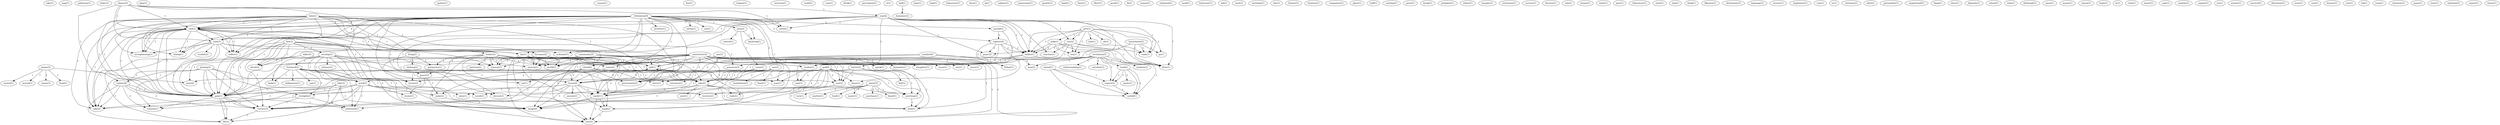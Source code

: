 digraph G {
  luke [ label="luke(1)" ];
  map [ label="map(1)" ];
  politician [ label="politician(1)" ];
  ticket [ label="ticket(1)" ];
  power [ label="power(2)" ];
  mortal [ label="mortal(1)" ];
  wound [ label="wound(1)" ];
  comes [ label="comes(1)" ];
  head [ label="head(1)" ];
  pray [ label="pray(6)" ];
  plan [ label="plan(1)" ];
  gather [ label="gather(1)" ];
  causes [ label="causes(1)" ];
  number [ label="number(6)" ];
  man [ label="man(2)" ];
  name [ label="name(3)" ];
  beast [ label="beast(4)" ];
  fellow [ label="fellow(1)" ];
  live [ label="live(1)" ];
  lookout [ label="lookout(1)" ];
  sell [ label="sell(1)" ];
  eat [ label="eat(1)" ];
  take [ label="take(5)" ];
  tactician [ label="tactician(1)" ];
  sould [ label="sould(1)" ];
  chance [ label="chance(2)" ];
  endure [ label="endure(6)" ];
  stay [ label="stay(4)" ];
  end [ label="end(3)" ];
  death [ label="death(2)" ];
  time [ label="time(5)" ];
  earth [ label="earth(1)" ];
  end [ label="end(1)" ];
  case [ label="case(1)" ];
  worship [ label="worship(2)" ];
  witness [ label="witness(1)" ];
  forehead [ label="forehead(2)" ];
  hadn [ label="hadn(1)" ];
  word [ label="word(5)" ];
  saw [ label="saw(2)" ];
  image [ label="image(6)" ];
  drink [ label="drink(1)" ];
  praying [ label="praying(1)" ];
  strength [ label="strength(2)" ];
  sake [ label="sake(2)" ];
  gain [ label="gain(2)" ];
  withstand [ label="withstand(1)" ];
  gain [ label="gain(1)" ];
  torture [ label="torture(3)" ];
  bring [ label="bring(2)" ];
  prosperity [ label="prosperity(1)" ];
  peace [ label="peace(2)" ];
  clothing [ label="clothing(1)" ];
  perception [ label="perception(1)" ];
  vi [ label="vi(1)" ];
  half [ label="half(1)" ];
  dominate [ label="dominate(2)" ];
  hour [ label="hour(1)" ];
  land [ label="land(1)" ];
  brimstone [ label="brimstone(1)" ];
  altar [ label="altar(1)" ];
  lp [ label="lp(1)" ];
  subject [ label="subject(1)" ];
  possession [ label="possession(1)" ];
  growth [ label="growth(1)" ];
  lamb [ label="lamb(1)" ];
  form [ label="form(1)" ];
  filter [ label="filter(1)" ];
  jacob [ label="jacob(1)" ];
  read [ label="read(3)" ];
  quote [ label="quote(1)" ];
  expect [ label="expect(2)" ];
  unfold [ label="unfold(1)" ];
  fit [ label="fit(1)" ];
  hide [ label="hide(2)" ];
  leader [ label="leader(3)" ];
  becomes [ label="becomes(2)" ];
  hiding [ label="hiding(1)" ];
  suffer [ label="suffer(1)" ];
  die [ label="die(1)" ];
  strengthening [ label="strengthening(1)" ];
  christ [ label="christ(6)" ];
  treason [ label="treason(1)" ];
  government [ label="government(2)" ];
  torment [ label="torment(1)" ];
  life [ label="life(3)" ];
  vice [ label="vice(2)" ];
  reaction [ label="reaction(1)" ];
  schedule [ label="schedule(1)" ];
  panic [ label="panic(2)" ];
  sea [ label="sea(1)" ];
  sank [ label="sank(1)" ];
  bobbe [ label="bobbe(1)" ];
  blew [ label="blew(1)" ];
  discern [ label="discern(1)" ];
  bobbe [ label="bobbe(1)" ];
  realize [ label="realize(1)" ];
  season [ label="season(1)" ];
  outbound [ label="outbound(1)" ];
  week [ label="week(1)" ];
  holocaust [ label="holocaust(1)" ];
  aid [ label="aid(1)" ];
  give [ label="give(1)" ];
  bob [ label="bob(1)" ];
  mike [ label="mike(1)" ];
  ub [ label="ub(1)" ];
  qs [ label="qs(1)" ];
  tribulation [ label="tribulation(9)" ];
  weather [ label="weather(1)" ];
  area [ label="area(2)" ];
  period [ label="period(2)" ];
  rapture [ label="rapture(4)" ];
  daybreak [ label="daybreak(1)" ];
  radio [ label="radio(1)" ];
  sweep [ label="sweep(1)" ];
  year [ label="year(1)" ];
  see [ label="see(1)" ];
  return [ label="return(2)" ];
  institute [ label="institute(1)" ];
  mark [ label="mark(11)" ];
  system [ label="system(1)" ];
  buy [ label="buy(2)" ];
  sell [ label="sell(1)" ];
  world [ label="world(3)" ];
  matt [ label="matt(1)" ];
  cup [ label="cup(1)" ];
  indignation [ label="indignation(1)" ];
  wine [ label="wine(1)" ];
  wrath [ label="wrath(1)" ];
  hand [ label="hand(2)" ];
  worships [ label="worships(1)" ];
  dan [ label="dan(1)" ];
  history [ label="history(1)" ];
  revelation [ label="revelation(5)" ];
  stadium [ label="stadium(1)" ];
  read [ label="read(2)" ];
  presence [ label="presence(3)" ];
  understanding [ label="understanding(1)" ];
  calculate [ label="calculate(1)" ];
  hesitate [ label="hesitate(1)" ];
  companion [ label="companion(1)" ];
  come [ label="come(1)" ];
  control [ label="control(1)" ];
  place [ label="place(1)" ];
  fire [ label="fire(3)" ];
  worship [ label="worship(1)" ];
  horror [ label="horror(2)" ];
  cluff [ label="cluff(1)" ];
  worhsip [ label="worhsip(1)" ];
  perot [ label="perot(1)" ];
  break [ label="break(1)" ];
  water [ label="water(3)" ];
  warfare [ label="warfare(1)" ];
  food [ label="food(1)" ];
  waste [ label="waste(1)" ];
  purchase [ label="purchase(1)" ];
  anything [ label="anything(2)" ];
  blood [ label="blood(1)" ];
  turn [ label="turn(1)" ];
  prohphet [ label="prohphet(1)" ];
  robert [ label="robert(1)" ];
  imagine [ label="imagine(1)" ];
  testimony [ label="testimony(1)" ];
  survive [ label="survive(1)" ];
  one [ label="one(1)" ];
  deceive [ label="deceive(1)" ];
  rule [ label="rule(1)" ];
  money [ label="money(1)" ];
  treaty [ label="treaty(1)" ];
  make [ label="make(2)" ];
  anyone [ label="anyone(1)" ];
  receives [ label="receives(1)" ];
  held [ label="held(1)" ];
  wait [ label="wait(1)" ];
  chose [ label="chose(1)" ];
  order [ label="order(1)" ];
  past [ label="past(1)" ];
  laboratory [ label="laboratory(1)" ];
  start [ label="start(1)" ];
  bible [ label="bible(3)" ];
  trouble [ label="trouble(2)" ];
  ring [ label="ring(1)" ];
  think [ label="think(1)" ];
  likeness [ label="likeness(1)" ];
  christianity [ label="christianity(1)" ];
  language [ label="language(1)" ];
  receive [ label="receive(1)" ];
  implement [ label="implement(1)" ];
  com [ label="com(1)" ];
  tv [ label="tv(1)" ];
  charisma [ label="charisma(1)" ];
  infer [ label="infer(1)" ];
  community [ label="community(2)" ];
  personality [ label="personality(1)" ];
  negativland [ label="negativland(1)" ];
  thing [ label="thing(1)" ];
  beauchaine [ label="beauchaine(2)" ];
  use [ label="use(2)" ];
  humiliation [ label="humiliation(1)" ];
  front [ label="front(1)" ];
  force [ label="force(1)" ];
  renounce [ label="renounce(1)" ];
  slave [ label="slave(1)" ];
  depends [ label="depends(1)" ];
  god [ label="god(6)" ];
  find [ label="find(1)" ];
  school [ label="school(1)" ];
  note [ label="note(1)" ];
  daniel [ label="daniel(1)" ];
  antichrist [ label="antichrist(14)" ];
  speak [ label="speak(1)" ];
  humanity [ label="humanity(1)" ];
  slaughter [ label="slaughter(1)" ];
  cause [ label="cause(1)" ];
  city [ label="city(1)" ];
  move [ label="move(1)" ];
  robe [ label="robe(1)" ];
  limbaugh [ label="limbaugh(1)" ];
  amos [ label="amos(1)" ];
  lake [ label="lake(2)" ];
  means [ label="means(1)" ];
  roman [ label="roman(1)" ];
  hope [ label="hope(1)" ];
  ix [ label="ix(1)" ];
  rush [ label="rush(1)" ];
  watch [ label="watch(1)" ];
  cash [ label="cash(1)" ];
  wisdom [ label="wisdom(1)" ];
  empire [ label="empire(1)" ];
  ico [ label="ico(1)" ];
  motion [ label="motion(1)" ];
  survival [ label="survival(1)" ];
  determine [ label="determine(1)" ];
  store [ label="store(1)" ];
  cost [ label="cost(1)" ];
  heaven [ label="heaven(1)" ];
  rest [ label="rest(1)" ];
  daniel [ label="daniel(1)" ];
  tek [ label="tek(1)" ];
  yayg [ label="yayg(1)" ];
  salvation [ label="salvation(1)" ];
  jesus [ label="jesus(1)" ];
  trust [ label="trust(1)" ];
  matthew [ label="matthew(2)" ];
  expert [ label="expert(1)" ];
  bronx [ label="bronx(1)" ];
  power -> mortal [ label="1" ];
  power -> wound [ label="1" ];
  power -> comes [ label="1" ];
  power -> head [ label="1" ];
  power -> pray [ label="1" ];
  number -> man [ label="3" ];
  number -> name [ label="1" ];
  number -> beast [ label="3" ];
  number -> fellow [ label="1" ];
  sell -> eat [ label="1" ];
  sell -> beast [ label="1" ];
  sell -> take [ label="1" ];
  chance -> endure [ label="1" ];
  chance -> stay [ label="1" ];
  chance -> end [ label="1" ];
  chance -> death [ label="1" ];
  chance -> time [ label="1" ];
  chance -> earth [ label="1" ];
  chance -> end [ label="1" ];
  worship -> witness [ label="1" ];
  worship -> forehead [ label="1" ];
  worship -> hadn [ label="1" ];
  worship -> death [ label="1" ];
  worship -> beast [ label="1" ];
  worship -> word [ label="1" ];
  worship -> saw [ label="1" ];
  worship -> image [ label="2" ];
  praying -> endure [ label="1" ];
  praying -> strength [ label="1" ];
  praying -> sake [ label="1" ];
  praying -> gain [ label="1" ];
  praying -> withstand [ label="1" ];
  praying -> gain [ label="1" ];
  praying -> torture [ label="1" ];
  bring -> prosperity [ label="1" ];
  bring -> peace [ label="1" ];
  bring -> clothing [ label="1" ];
  half -> dominate [ label="1" ];
  read -> quote [ label="3" ];
  read -> expect [ label="1" ];
  read -> unfold [ label="1" ];
  hide -> leader [ label="1" ];
  hide -> end [ label="1" ];
  hide -> becomes [ label="1" ];
  hide -> time [ label="1" ];
  hide -> hiding [ label="1" ];
  hide -> end [ label="1" ];
  hide -> suffer [ label="1" ];
  hide -> sake [ label="1" ];
  hide -> die [ label="1" ];
  hide -> strengthening [ label="1" ];
  hide -> gain [ label="1" ];
  hide -> christ [ label="1" ];
  hide -> treason [ label="1" ];
  hide -> gain [ label="1" ];
  hide -> government [ label="1" ];
  endure -> sake [ label="1" ];
  endure -> gain [ label="2" ];
  endure -> torment [ label="2" ];
  endure -> gain [ label="2" ];
  endure -> torture [ label="2" ];
  endure -> life [ label="2" ];
  stay -> vice [ label="1" ];
  stay -> end [ label="1" ];
  stay -> reaction [ label="1" ];
  stay -> time [ label="1" ];
  stay -> earth [ label="1" ];
  stay -> end [ label="1" ];
  stay -> schedule [ label="1" ];
  stay -> panic [ label="1" ];
  stay -> sea [ label="1" ];
  stay -> sank [ label="1" ];
  stay -> bobbe [ label="1" ];
  stay -> blew [ label="1" ];
  stay -> discern [ label="1" ];
  stay -> bobbe [ label="1" ];
  stay -> realize [ label="1" ];
  give -> vice [ label="1" ];
  give -> bob [ label="1" ];
  give -> mike [ label="1" ];
  give -> ub [ label="1" ];
  give -> sea [ label="1" ];
  give -> sank [ label="1" ];
  give -> bobbe [ label="1" ];
  give -> qs [ label="1" ];
  give -> blew [ label="1" ];
  give -> bobbe [ label="1" ];
  tribulation -> weather [ label="1" ];
  tribulation -> end [ label="3" ];
  tribulation -> area [ label="1" ];
  tribulation -> period [ label="2" ];
  tribulation -> rapture [ label="2" ];
  tribulation -> time [ label="4" ];
  tribulation -> earth [ label="1" ];
  tribulation -> hiding [ label="1" ];
  tribulation -> end [ label="3" ];
  tribulation -> schedule [ label="1" ];
  tribulation -> suffer [ label="1" ];
  tribulation -> sake [ label="1" ];
  tribulation -> die [ label="1" ];
  tribulation -> strengthening [ label="1" ];
  tribulation -> daybreak [ label="1" ];
  tribulation -> gain [ label="1" ];
  tribulation -> radio [ label="1" ];
  tribulation -> christ [ label="1" ];
  tribulation -> discern [ label="1" ];
  tribulation -> gain [ label="1" ];
  tribulation -> sweep [ label="1" ];
  tribulation -> year [ label="2" ];
  tribulation -> government [ label="1" ];
  tribulation -> see [ label="1" ];
  tribulation -> return [ label="1" ];
  leader -> prosperity [ label="1" ];
  leader -> eat [ label="1" ];
  leader -> institute [ label="1" ];
  leader -> name [ label="1" ];
  leader -> peace [ label="1" ];
  leader -> mark [ label="1" ];
  leader -> take [ label="1" ];
  leader -> system [ label="1" ];
  leader -> treason [ label="1" ];
  leader -> buy [ label="1" ];
  leader -> sell [ label="1" ];
  leader -> world [ label="1" ];
  forehead -> cup [ label="1" ];
  forehead -> hadn [ label="1" ];
  forehead -> indignation [ label="1" ];
  forehead -> wine [ label="1" ];
  forehead -> strength [ label="1" ];
  forehead -> word [ label="1" ];
  forehead -> wrath [ label="1" ];
  forehead -> saw [ label="1" ];
  forehead -> hand [ label="1" ];
  vice -> reaction [ label="1" ];
  vice -> panic [ label="1" ];
  vice -> sea [ label="1" ];
  vice -> sank [ label="1" ];
  vice -> blew [ label="1" ];
  vice -> realize [ label="1" ];
  revelation -> man [ label="1" ];
  revelation -> stadium [ label="1" ];
  revelation -> read [ label="1" ];
  revelation -> presence [ label="1" ];
  revelation -> beast [ label="1" ];
  revelation -> understanding [ label="1" ];
  revelation -> calculate [ label="1" ];
  revelation -> expect [ label="1" ];
  revelation -> unfold [ label="1" ];
  end -> time [ label="1" ];
  end -> hiding [ label="1" ];
  end -> suffer [ label="1" ];
  end -> sake [ label="1" ];
  end -> die [ label="1" ];
  end -> strengthening [ label="1" ];
  end -> gain [ label="1" ];
  end -> gain [ label="1" ];
  end -> return [ label="1" ];
  area -> come [ label="1" ];
  area -> control [ label="1" ];
  area -> daybreak [ label="1" ];
  fire -> worship [ label="1" ];
  fire -> death [ label="1" ];
  fire -> presence [ label="1" ];
  fire -> mark [ label="1" ];
  fire -> take [ label="1" ];
  fire -> gain [ label="1" ];
  fire -> torment [ label="1" ];
  fire -> gain [ label="1" ];
  fire -> torture [ label="1" ];
  fire -> image [ label="1" ];
  fire -> life [ label="1" ];
  period -> horror [ label="1" ];
  period -> rapture [ label="1" ];
  worship -> death [ label="1" ];
  worship -> beast [ label="1" ];
  worship -> word [ label="1" ];
  worship -> saw [ label="1" ];
  worship -> image [ label="2" ];
  name -> beast [ label="2" ];
  come -> mark [ label="1" ];
  come -> take [ label="1" ];
  water -> warfare [ label="1" ];
  water -> food [ label="1" ];
  water -> mark [ label="1" ];
  water -> waste [ label="1" ];
  water -> purchase [ label="1" ];
  water -> anything [ label="1" ];
  water -> blood [ label="1" ];
  water -> turn [ label="1" ];
  becomes -> mark [ label="1" ];
  becomes -> take [ label="1" ];
  becomes -> system [ label="1" ];
  becomes -> treason [ label="1" ];
  becomes -> buy [ label="1" ];
  becomes -> sell [ label="1" ];
  becomes -> world [ label="1" ];
  read -> expect [ label="1" ];
  read -> unfold [ label="1" ];
  one -> beast [ label="2" ];
  one -> buy [ label="2" ];
  one -> sell [ label="2" ];
  one -> government [ label="1" ];
  peace -> treaty [ label="1" ];
  peace -> make [ label="1" ];
  beast -> wine [ label="1" ];
  beast -> strength [ label="1" ];
  beast -> anyone [ label="1" ];
  beast -> wrath [ label="1" ];
  beast -> mark [ label="1" ];
  beast -> hand [ label="1" ];
  beast -> receives [ label="1" ];
  beast -> image [ label="1" ];
  horror -> word [ label="1" ];
  horror -> saw [ label="1" ];
  horror -> take [ label="1" ];
  horror -> anything [ label="1" ];
  horror -> held [ label="1" ];
  rapture -> panic [ label="2" ];
  rapture -> bobbe [ label="2" ];
  rapture -> bobbe [ label="2" ];
  rapture -> wait [ label="1" ];
  rapture -> chose [ label="1" ];
  rapture -> realize [ label="2" ];
  bible -> treason [ label="1" ];
  bible -> pray [ label="1" ];
  time -> trouble [ label="1" ];
  time -> hiding [ label="1" ];
  time -> schedule [ label="1" ];
  time -> suffer [ label="1" ];
  time -> sake [ label="1" ];
  time -> die [ label="1" ];
  time -> strengthening [ label="1" ];
  time -> gain [ label="1" ];
  time -> gain [ label="1" ];
  strength -> sake [ label="1" ];
  strength -> withstand [ label="1" ];
  strength -> torture [ label="1" ];
  mike -> sea [ label="1" ];
  mike -> sank [ label="1" ];
  mike -> bobbe [ label="1" ];
  mike -> blew [ label="1" ];
  mike -> bobbe [ label="1" ];
  word -> sake [ label="1" ];
  word -> treaty [ label="1" ];
  word -> gain [ label="1" ];
  word -> withstand [ label="1" ];
  word -> make [ label="1" ];
  word -> held [ label="1" ];
  word -> gain [ label="1" ];
  word -> torture [ label="1" ];
  end -> suffer [ label="1" ];
  end -> sake [ label="1" ];
  end -> die [ label="1" ];
  end -> strengthening [ label="1" ];
  end -> gain [ label="1" ];
  end -> gain [ label="1" ];
  end -> return [ label="1" ];
  community -> mark [ label="1" ];
  community -> take [ label="1" ];
  community -> system [ label="1" ];
  community -> treason [ label="1" ];
  community -> buy [ label="1" ];
  community -> sell [ label="1" ];
  community -> world [ label="1" ];
  beauchaine -> sank [ label="1" ];
  beauchaine -> qs [ label="1" ];
  beauchaine -> blew [ label="1" ];
  beauchaine -> realize [ label="1" ];
  use -> humiliation [ label="1" ];
  use -> mark [ label="1" ];
  use -> front [ label="1" ];
  use -> take [ label="1" ];
  use -> force [ label="1" ];
  use -> renounce [ label="1" ];
  use -> torture [ label="1" ];
  die -> mark [ label="1" ];
  die -> take [ label="1" ];
  die -> system [ label="1" ];
  die -> buy [ label="1" ];
  die -> sell [ label="1" ];
  die -> world [ label="1" ];
  god -> saw [ label="2" ];
  god -> mark [ label="2" ];
  god -> take [ label="2" ];
  god -> hand [ label="1" ];
  god -> anything [ label="1" ];
  god -> wait [ label="1" ];
  god -> held [ label="1" ];
  god -> receives [ label="1" ];
  god -> chose [ label="1" ];
  god -> pray [ label="1" ];
  god -> find [ label="1" ];
  god -> image [ label="2" ];
  god -> return [ label="1" ];
  saw -> held [ label="1" ];
  bobbe -> blew [ label="1" ];
  bobbe -> realize [ label="1" ];
  mark -> hand [ label="3" ];
  mark -> buy [ label="2" ];
  mark -> sell [ label="2" ];
  mark -> image [ label="1" ];
  take -> radio [ label="1" ];
  take -> discern [ label="1" ];
  take -> anything [ label="1" ];
  take -> held [ label="1" ];
  take -> note [ label="1" ];
  take -> image [ label="1" ];
  daniel -> expect [ label="1" ];
  daniel -> unfold [ label="1" ];
  antichrist -> system [ label="1" ];
  antichrist -> gain [ label="1" ];
  antichrist -> christ [ label="1" ];
  antichrist -> treason [ label="1" ];
  antichrist -> buy [ label="1" ];
  antichrist -> speak [ label="2" ];
  antichrist -> humanity [ label="1" ];
  antichrist -> anything [ label="1" ];
  antichrist -> slaughter [ label="1" ];
  antichrist -> cause [ label="2" ];
  antichrist -> make [ label="2" ];
  antichrist -> held [ label="1" ];
  antichrist -> gain [ label="1" ];
  antichrist -> sell [ label="1" ];
  antichrist -> world [ label="3" ];
  antichrist -> realize [ label="2" ];
  antichrist -> city [ label="1" ];
  antichrist -> move [ label="1" ];
  antichrist -> government [ label="2" ];
  antichrist -> image [ label="3" ];
  gain -> withstand [ label="1" ];
  gain -> torment [ label="1" ];
  gain -> torture [ label="1" ];
  gain -> life [ label="1" ];
  christ -> withstand [ label="1" ];
  christ -> force [ label="1" ];
  christ -> gain [ label="2" ];
  christ -> renounce [ label="1" ];
  christ -> torture [ label="2" ];
  christ -> year [ label="1" ];
  christ -> government [ label="1" ];
  christ -> return [ label="1" ];
  lake -> torment [ label="1" ];
  lake -> gain [ label="1" ];
  lake -> torture [ label="1" ];
  lake -> image [ label="1" ];
  lake -> life [ label="1" ];
  hand -> buy [ label="1" ];
  hand -> sell [ label="1" ];
  bobbe -> realize [ label="1" ];
  anything -> held [ label="1" ];
  expect -> unfold [ label="1" ];
  make -> image [ label="1" ];
  gain -> torture [ label="1" ];
  gain -> life [ label="1" ];
  torture -> life [ label="1" ];
  daniel -> unfold [ label="1" ];
  realize -> year [ label="1" ];
}
